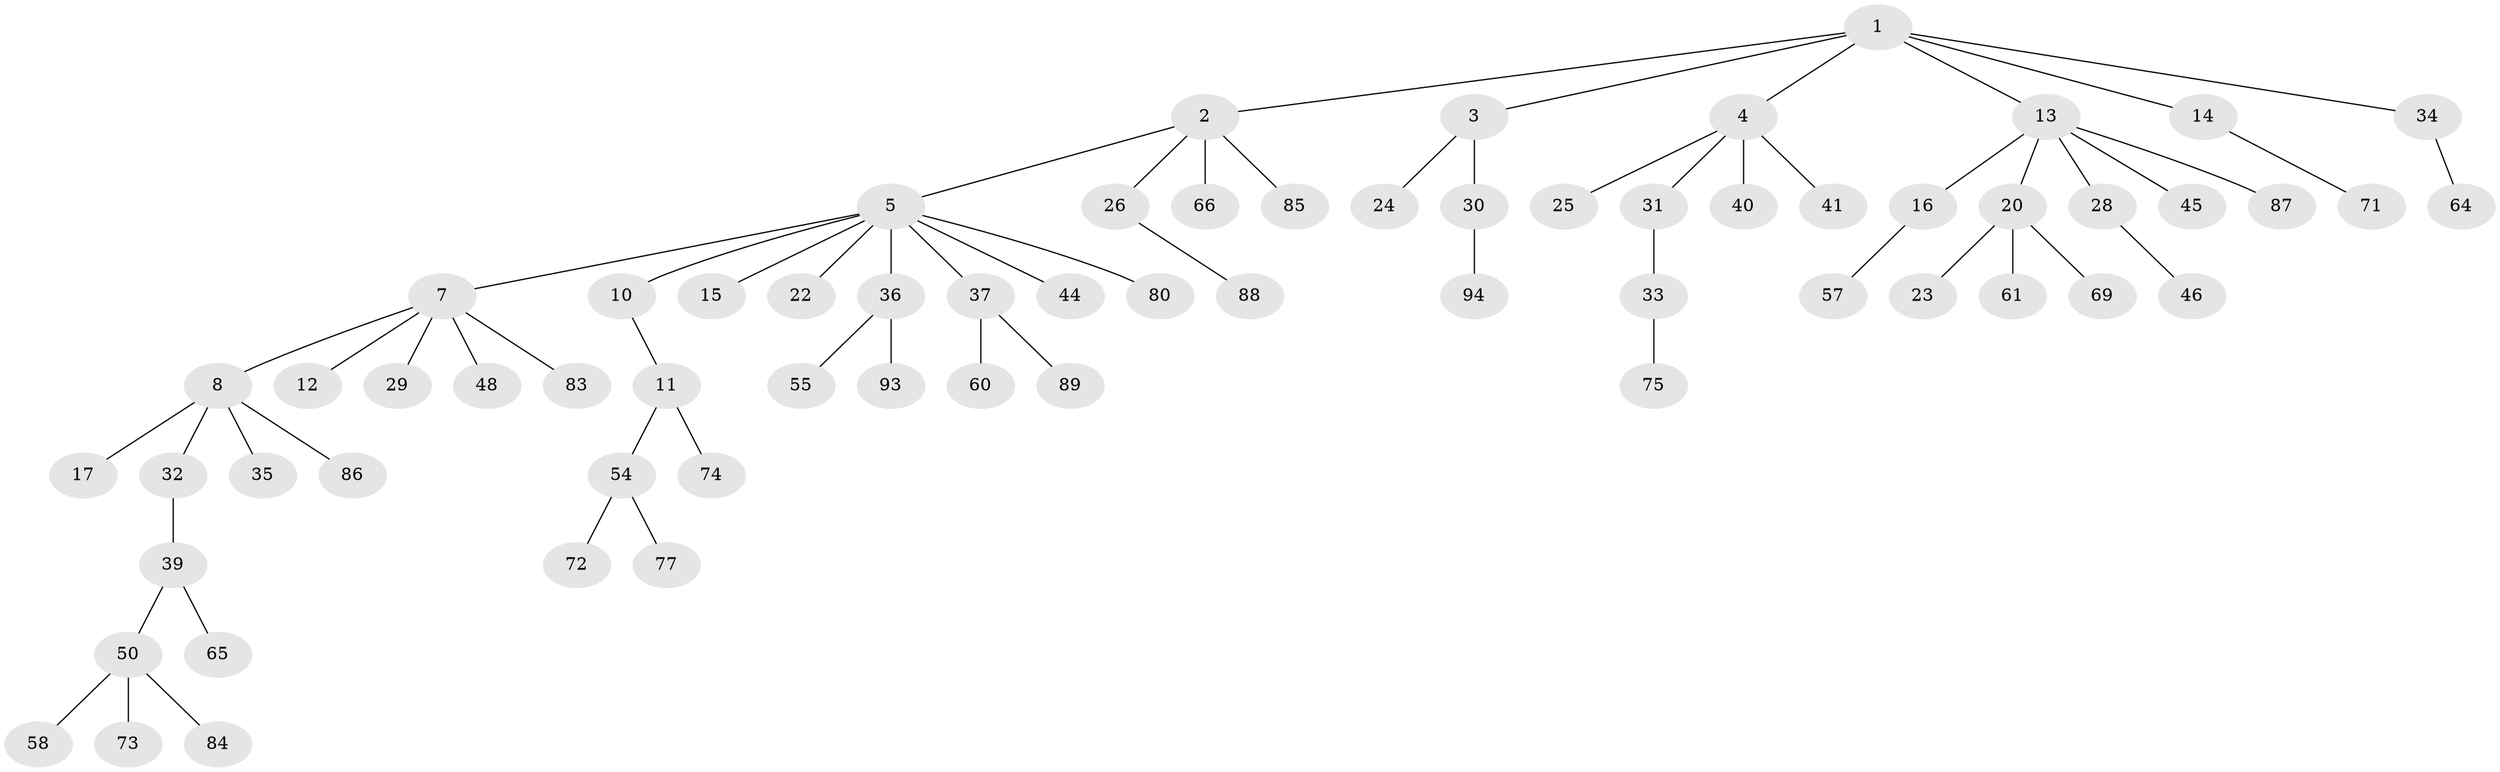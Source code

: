 // original degree distribution, {6: 0.031914893617021274, 5: 0.05319148936170213, 4: 0.0425531914893617, 2: 0.24468085106382978, 3: 0.11702127659574468, 1: 0.5106382978723404}
// Generated by graph-tools (version 1.1) at 2025/42/03/06/25 10:42:03]
// undirected, 65 vertices, 64 edges
graph export_dot {
graph [start="1"]
  node [color=gray90,style=filled];
  1 [super="+9"];
  2 [super="+56"];
  3 [super="+78"];
  4 [super="+21"];
  5 [super="+6"];
  7 [super="+27"];
  8 [super="+18"];
  10 [super="+76"];
  11 [super="+53"];
  12;
  13 [super="+19"];
  14 [super="+52"];
  15;
  16 [super="+90"];
  17;
  20 [super="+82"];
  22;
  23 [super="+81"];
  24 [super="+51"];
  25;
  26;
  28;
  29;
  30 [super="+62"];
  31;
  32 [super="+42"];
  33 [super="+38"];
  34 [super="+47"];
  35;
  36 [super="+49"];
  37 [super="+79"];
  39 [super="+63"];
  40 [super="+43"];
  41;
  44;
  45;
  46 [super="+59"];
  48;
  50 [super="+70"];
  54 [super="+67"];
  55;
  57;
  58;
  60;
  61;
  64 [super="+68"];
  65;
  66;
  69;
  71;
  72;
  73;
  74;
  75;
  77;
  80;
  83 [super="+91"];
  84;
  85 [super="+92"];
  86;
  87;
  88;
  89;
  93;
  94;
  1 -- 2;
  1 -- 3;
  1 -- 4;
  1 -- 13;
  1 -- 14;
  1 -- 34;
  2 -- 5;
  2 -- 26;
  2 -- 66;
  2 -- 85;
  3 -- 24;
  3 -- 30;
  4 -- 25;
  4 -- 41;
  4 -- 40;
  4 -- 31;
  5 -- 10;
  5 -- 15;
  5 -- 22;
  5 -- 36;
  5 -- 80;
  5 -- 37;
  5 -- 7;
  5 -- 44;
  7 -- 8;
  7 -- 12;
  7 -- 48;
  7 -- 83;
  7 -- 29;
  8 -- 17;
  8 -- 32;
  8 -- 86;
  8 -- 35;
  10 -- 11;
  11 -- 74;
  11 -- 54;
  13 -- 16;
  13 -- 28;
  13 -- 87;
  13 -- 45;
  13 -- 20;
  14 -- 71;
  16 -- 57;
  20 -- 23;
  20 -- 61;
  20 -- 69;
  26 -- 88;
  28 -- 46;
  30 -- 94;
  31 -- 33;
  32 -- 39;
  33 -- 75;
  34 -- 64;
  36 -- 93;
  36 -- 55;
  37 -- 60;
  37 -- 89;
  39 -- 50;
  39 -- 65;
  50 -- 58;
  50 -- 84;
  50 -- 73;
  54 -- 77;
  54 -- 72;
}
